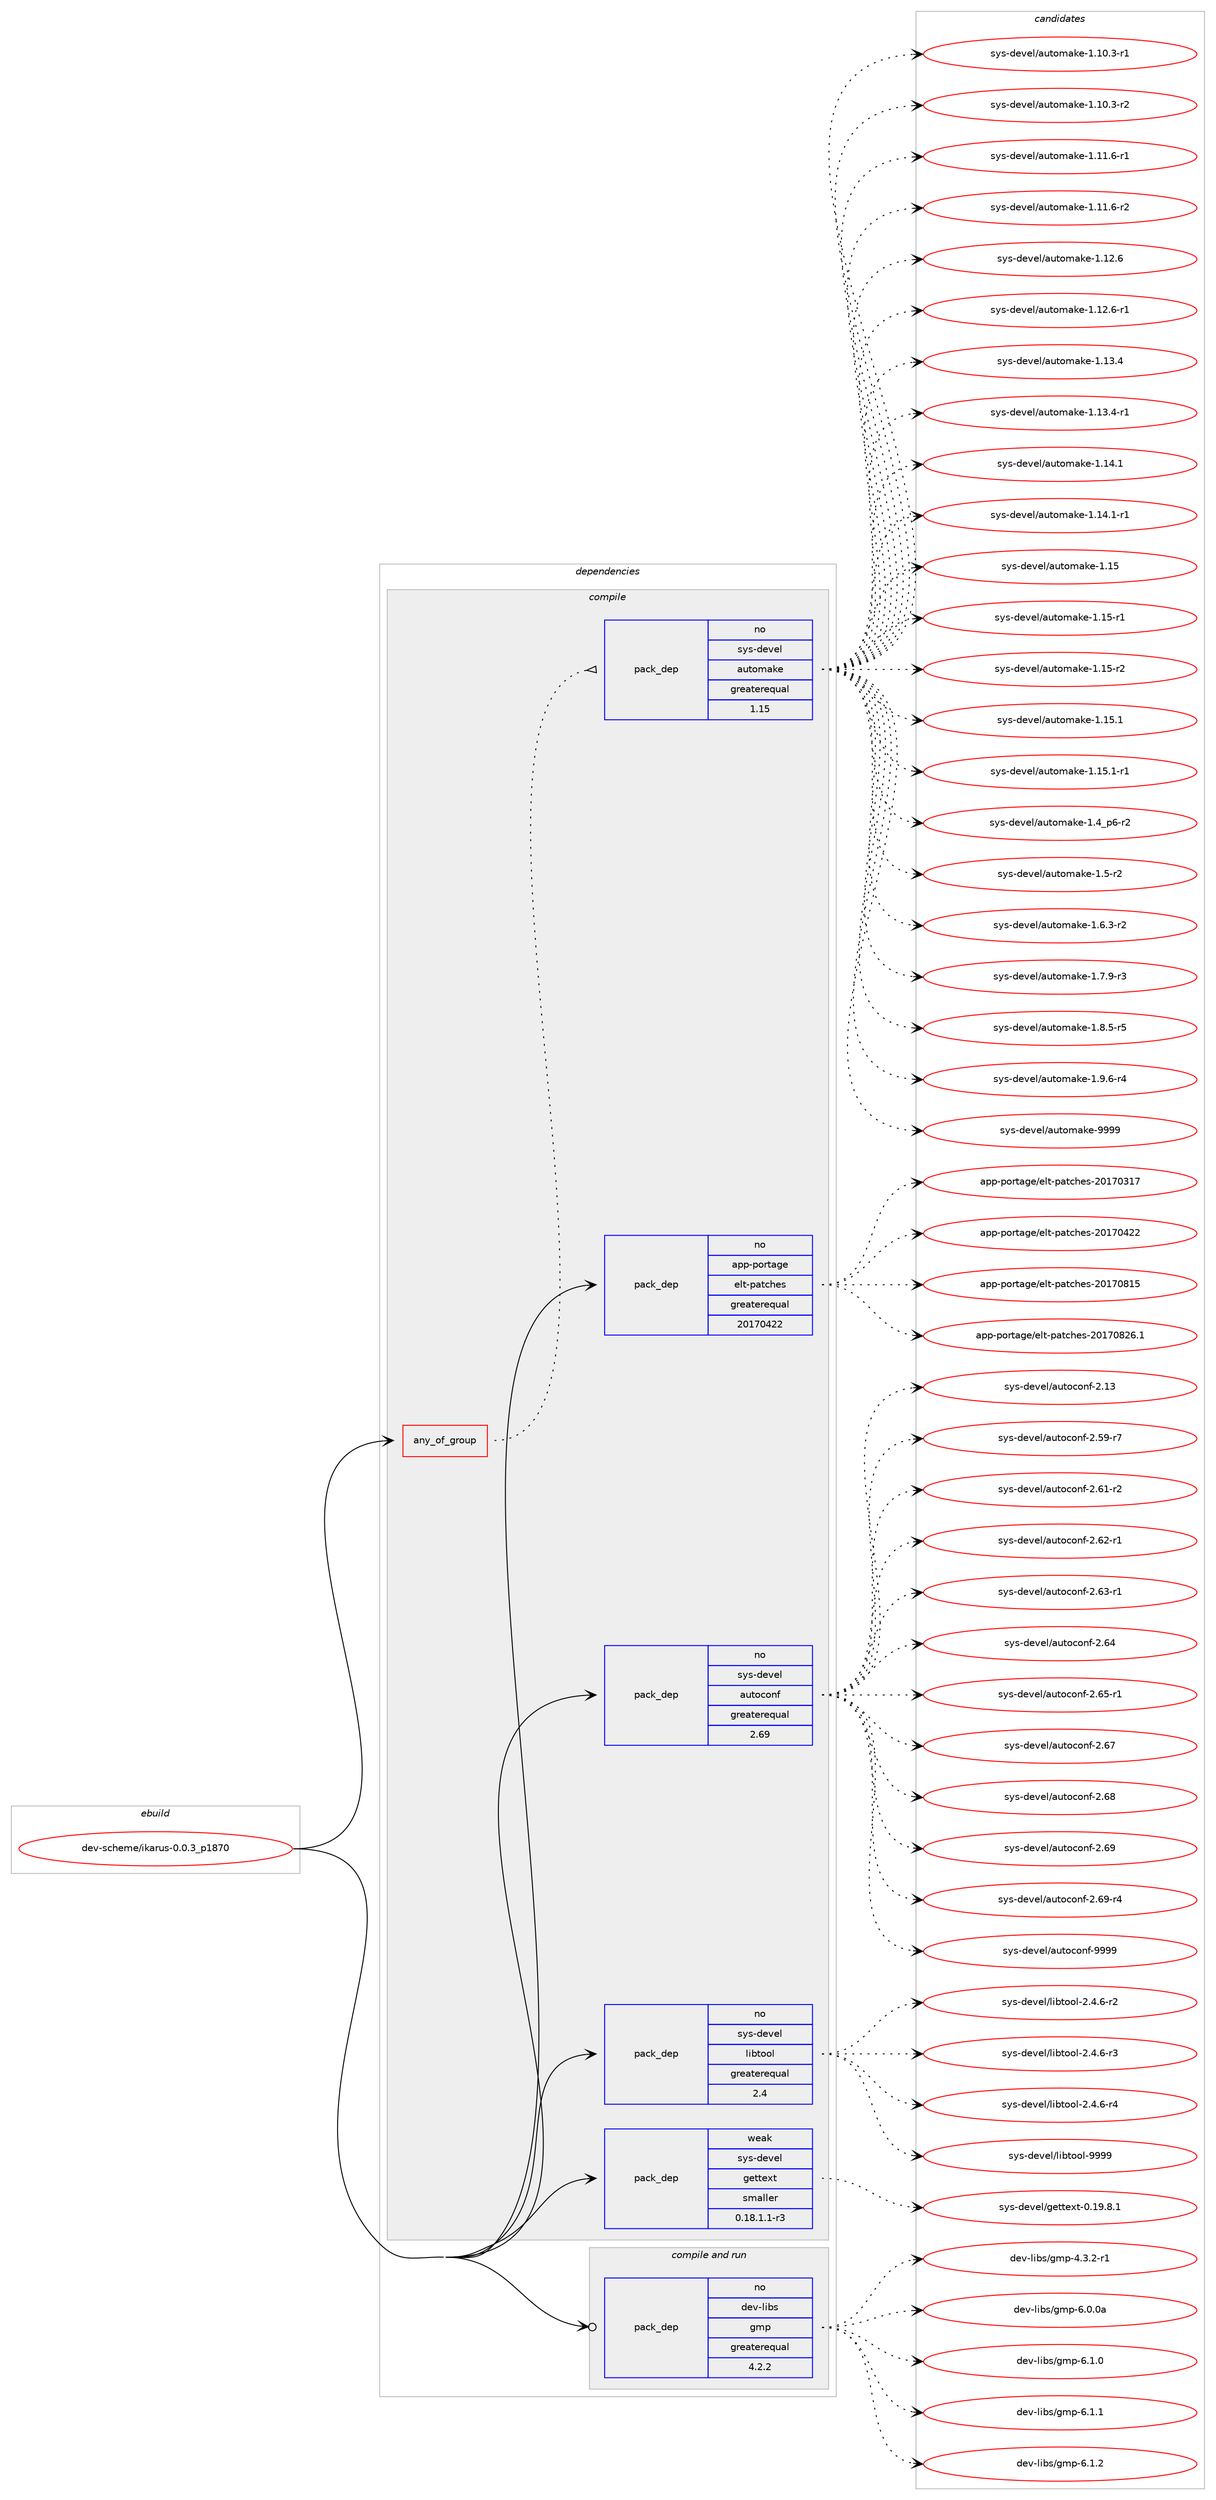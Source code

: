digraph prolog {

# *************
# Graph options
# *************

newrank=true;
concentrate=true;
compound=true;
graph [rankdir=LR,fontname=Helvetica,fontsize=10,ranksep=1.5];#, ranksep=2.5, nodesep=0.2];
edge  [arrowhead=vee];
node  [fontname=Helvetica,fontsize=10];

# **********
# The ebuild
# **********

subgraph cluster_leftcol {
color=gray;
rank=same;
label=<<i>ebuild</i>>;
id [label="dev-scheme/ikarus-0.0.3_p1870", color=red, width=4, href="../dev-scheme/ikarus-0.0.3_p1870.svg"];
}

# ****************
# The dependencies
# ****************

subgraph cluster_midcol {
color=gray;
label=<<i>dependencies</i>>;
subgraph cluster_compile {
fillcolor="#eeeeee";
style=filled;
label=<<i>compile</i>>;
subgraph any4097 {
dependency278990 [label=<<TABLE BORDER="0" CELLBORDER="1" CELLSPACING="0" CELLPADDING="4"><TR><TD CELLPADDING="10">any_of_group</TD></TR></TABLE>>, shape=none, color=red];subgraph pack197806 {
dependency278991 [label=<<TABLE BORDER="0" CELLBORDER="1" CELLSPACING="0" CELLPADDING="4" WIDTH="220"><TR><TD ROWSPAN="6" CELLPADDING="30">pack_dep</TD></TR><TR><TD WIDTH="110">no</TD></TR><TR><TD>sys-devel</TD></TR><TR><TD>automake</TD></TR><TR><TD>greaterequal</TD></TR><TR><TD>1.15</TD></TR></TABLE>>, shape=none, color=blue];
}
dependency278990:e -> dependency278991:w [weight=20,style="dotted",arrowhead="oinv"];
}
id:e -> dependency278990:w [weight=20,style="solid",arrowhead="vee"];
subgraph pack197807 {
dependency278992 [label=<<TABLE BORDER="0" CELLBORDER="1" CELLSPACING="0" CELLPADDING="4" WIDTH="220"><TR><TD ROWSPAN="6" CELLPADDING="30">pack_dep</TD></TR><TR><TD WIDTH="110">no</TD></TR><TR><TD>app-portage</TD></TR><TR><TD>elt-patches</TD></TR><TR><TD>greaterequal</TD></TR><TR><TD>20170422</TD></TR></TABLE>>, shape=none, color=blue];
}
id:e -> dependency278992:w [weight=20,style="solid",arrowhead="vee"];
subgraph pack197808 {
dependency278993 [label=<<TABLE BORDER="0" CELLBORDER="1" CELLSPACING="0" CELLPADDING="4" WIDTH="220"><TR><TD ROWSPAN="6" CELLPADDING="30">pack_dep</TD></TR><TR><TD WIDTH="110">no</TD></TR><TR><TD>sys-devel</TD></TR><TR><TD>autoconf</TD></TR><TR><TD>greaterequal</TD></TR><TR><TD>2.69</TD></TR></TABLE>>, shape=none, color=blue];
}
id:e -> dependency278993:w [weight=20,style="solid",arrowhead="vee"];
subgraph pack197809 {
dependency278994 [label=<<TABLE BORDER="0" CELLBORDER="1" CELLSPACING="0" CELLPADDING="4" WIDTH="220"><TR><TD ROWSPAN="6" CELLPADDING="30">pack_dep</TD></TR><TR><TD WIDTH="110">no</TD></TR><TR><TD>sys-devel</TD></TR><TR><TD>libtool</TD></TR><TR><TD>greaterequal</TD></TR><TR><TD>2.4</TD></TR></TABLE>>, shape=none, color=blue];
}
id:e -> dependency278994:w [weight=20,style="solid",arrowhead="vee"];
subgraph pack197810 {
dependency278995 [label=<<TABLE BORDER="0" CELLBORDER="1" CELLSPACING="0" CELLPADDING="4" WIDTH="220"><TR><TD ROWSPAN="6" CELLPADDING="30">pack_dep</TD></TR><TR><TD WIDTH="110">weak</TD></TR><TR><TD>sys-devel</TD></TR><TR><TD>gettext</TD></TR><TR><TD>smaller</TD></TR><TR><TD>0.18.1.1-r3</TD></TR></TABLE>>, shape=none, color=blue];
}
id:e -> dependency278995:w [weight=20,style="solid",arrowhead="vee"];
}
subgraph cluster_compileandrun {
fillcolor="#eeeeee";
style=filled;
label=<<i>compile and run</i>>;
subgraph pack197811 {
dependency278996 [label=<<TABLE BORDER="0" CELLBORDER="1" CELLSPACING="0" CELLPADDING="4" WIDTH="220"><TR><TD ROWSPAN="6" CELLPADDING="30">pack_dep</TD></TR><TR><TD WIDTH="110">no</TD></TR><TR><TD>dev-libs</TD></TR><TR><TD>gmp</TD></TR><TR><TD>greaterequal</TD></TR><TR><TD>4.2.2</TD></TR></TABLE>>, shape=none, color=blue];
}
id:e -> dependency278996:w [weight=20,style="solid",arrowhead="odotvee"];
}
subgraph cluster_run {
fillcolor="#eeeeee";
style=filled;
label=<<i>run</i>>;
}
}

# **************
# The candidates
# **************

subgraph cluster_choices {
rank=same;
color=gray;
label=<<i>candidates</i>>;

subgraph choice197806 {
color=black;
nodesep=1;
choice11512111545100101118101108479711711611110997107101454946494846514511449 [label="sys-devel/automake-1.10.3-r1", color=red, width=4,href="../sys-devel/automake-1.10.3-r1.svg"];
choice11512111545100101118101108479711711611110997107101454946494846514511450 [label="sys-devel/automake-1.10.3-r2", color=red, width=4,href="../sys-devel/automake-1.10.3-r2.svg"];
choice11512111545100101118101108479711711611110997107101454946494946544511449 [label="sys-devel/automake-1.11.6-r1", color=red, width=4,href="../sys-devel/automake-1.11.6-r1.svg"];
choice11512111545100101118101108479711711611110997107101454946494946544511450 [label="sys-devel/automake-1.11.6-r2", color=red, width=4,href="../sys-devel/automake-1.11.6-r2.svg"];
choice1151211154510010111810110847971171161111099710710145494649504654 [label="sys-devel/automake-1.12.6", color=red, width=4,href="../sys-devel/automake-1.12.6.svg"];
choice11512111545100101118101108479711711611110997107101454946495046544511449 [label="sys-devel/automake-1.12.6-r1", color=red, width=4,href="../sys-devel/automake-1.12.6-r1.svg"];
choice1151211154510010111810110847971171161111099710710145494649514652 [label="sys-devel/automake-1.13.4", color=red, width=4,href="../sys-devel/automake-1.13.4.svg"];
choice11512111545100101118101108479711711611110997107101454946495146524511449 [label="sys-devel/automake-1.13.4-r1", color=red, width=4,href="../sys-devel/automake-1.13.4-r1.svg"];
choice1151211154510010111810110847971171161111099710710145494649524649 [label="sys-devel/automake-1.14.1", color=red, width=4,href="../sys-devel/automake-1.14.1.svg"];
choice11512111545100101118101108479711711611110997107101454946495246494511449 [label="sys-devel/automake-1.14.1-r1", color=red, width=4,href="../sys-devel/automake-1.14.1-r1.svg"];
choice115121115451001011181011084797117116111109971071014549464953 [label="sys-devel/automake-1.15", color=red, width=4,href="../sys-devel/automake-1.15.svg"];
choice1151211154510010111810110847971171161111099710710145494649534511449 [label="sys-devel/automake-1.15-r1", color=red, width=4,href="../sys-devel/automake-1.15-r1.svg"];
choice1151211154510010111810110847971171161111099710710145494649534511450 [label="sys-devel/automake-1.15-r2", color=red, width=4,href="../sys-devel/automake-1.15-r2.svg"];
choice1151211154510010111810110847971171161111099710710145494649534649 [label="sys-devel/automake-1.15.1", color=red, width=4,href="../sys-devel/automake-1.15.1.svg"];
choice11512111545100101118101108479711711611110997107101454946495346494511449 [label="sys-devel/automake-1.15.1-r1", color=red, width=4,href="../sys-devel/automake-1.15.1-r1.svg"];
choice115121115451001011181011084797117116111109971071014549465295112544511450 [label="sys-devel/automake-1.4_p6-r2", color=red, width=4,href="../sys-devel/automake-1.4_p6-r2.svg"];
choice11512111545100101118101108479711711611110997107101454946534511450 [label="sys-devel/automake-1.5-r2", color=red, width=4,href="../sys-devel/automake-1.5-r2.svg"];
choice115121115451001011181011084797117116111109971071014549465446514511450 [label="sys-devel/automake-1.6.3-r2", color=red, width=4,href="../sys-devel/automake-1.6.3-r2.svg"];
choice115121115451001011181011084797117116111109971071014549465546574511451 [label="sys-devel/automake-1.7.9-r3", color=red, width=4,href="../sys-devel/automake-1.7.9-r3.svg"];
choice115121115451001011181011084797117116111109971071014549465646534511453 [label="sys-devel/automake-1.8.5-r5", color=red, width=4,href="../sys-devel/automake-1.8.5-r5.svg"];
choice115121115451001011181011084797117116111109971071014549465746544511452 [label="sys-devel/automake-1.9.6-r4", color=red, width=4,href="../sys-devel/automake-1.9.6-r4.svg"];
choice115121115451001011181011084797117116111109971071014557575757 [label="sys-devel/automake-9999", color=red, width=4,href="../sys-devel/automake-9999.svg"];
dependency278991:e -> choice11512111545100101118101108479711711611110997107101454946494846514511449:w [style=dotted,weight="100"];
dependency278991:e -> choice11512111545100101118101108479711711611110997107101454946494846514511450:w [style=dotted,weight="100"];
dependency278991:e -> choice11512111545100101118101108479711711611110997107101454946494946544511449:w [style=dotted,weight="100"];
dependency278991:e -> choice11512111545100101118101108479711711611110997107101454946494946544511450:w [style=dotted,weight="100"];
dependency278991:e -> choice1151211154510010111810110847971171161111099710710145494649504654:w [style=dotted,weight="100"];
dependency278991:e -> choice11512111545100101118101108479711711611110997107101454946495046544511449:w [style=dotted,weight="100"];
dependency278991:e -> choice1151211154510010111810110847971171161111099710710145494649514652:w [style=dotted,weight="100"];
dependency278991:e -> choice11512111545100101118101108479711711611110997107101454946495146524511449:w [style=dotted,weight="100"];
dependency278991:e -> choice1151211154510010111810110847971171161111099710710145494649524649:w [style=dotted,weight="100"];
dependency278991:e -> choice11512111545100101118101108479711711611110997107101454946495246494511449:w [style=dotted,weight="100"];
dependency278991:e -> choice115121115451001011181011084797117116111109971071014549464953:w [style=dotted,weight="100"];
dependency278991:e -> choice1151211154510010111810110847971171161111099710710145494649534511449:w [style=dotted,weight="100"];
dependency278991:e -> choice1151211154510010111810110847971171161111099710710145494649534511450:w [style=dotted,weight="100"];
dependency278991:e -> choice1151211154510010111810110847971171161111099710710145494649534649:w [style=dotted,weight="100"];
dependency278991:e -> choice11512111545100101118101108479711711611110997107101454946495346494511449:w [style=dotted,weight="100"];
dependency278991:e -> choice115121115451001011181011084797117116111109971071014549465295112544511450:w [style=dotted,weight="100"];
dependency278991:e -> choice11512111545100101118101108479711711611110997107101454946534511450:w [style=dotted,weight="100"];
dependency278991:e -> choice115121115451001011181011084797117116111109971071014549465446514511450:w [style=dotted,weight="100"];
dependency278991:e -> choice115121115451001011181011084797117116111109971071014549465546574511451:w [style=dotted,weight="100"];
dependency278991:e -> choice115121115451001011181011084797117116111109971071014549465646534511453:w [style=dotted,weight="100"];
dependency278991:e -> choice115121115451001011181011084797117116111109971071014549465746544511452:w [style=dotted,weight="100"];
dependency278991:e -> choice115121115451001011181011084797117116111109971071014557575757:w [style=dotted,weight="100"];
}
subgraph choice197807 {
color=black;
nodesep=1;
choice97112112451121111141169710310147101108116451129711699104101115455048495548514955 [label="app-portage/elt-patches-20170317", color=red, width=4,href="../app-portage/elt-patches-20170317.svg"];
choice97112112451121111141169710310147101108116451129711699104101115455048495548525050 [label="app-portage/elt-patches-20170422", color=red, width=4,href="../app-portage/elt-patches-20170422.svg"];
choice97112112451121111141169710310147101108116451129711699104101115455048495548564953 [label="app-portage/elt-patches-20170815", color=red, width=4,href="../app-portage/elt-patches-20170815.svg"];
choice971121124511211111411697103101471011081164511297116991041011154550484955485650544649 [label="app-portage/elt-patches-20170826.1", color=red, width=4,href="../app-portage/elt-patches-20170826.1.svg"];
dependency278992:e -> choice97112112451121111141169710310147101108116451129711699104101115455048495548514955:w [style=dotted,weight="100"];
dependency278992:e -> choice97112112451121111141169710310147101108116451129711699104101115455048495548525050:w [style=dotted,weight="100"];
dependency278992:e -> choice97112112451121111141169710310147101108116451129711699104101115455048495548564953:w [style=dotted,weight="100"];
dependency278992:e -> choice971121124511211111411697103101471011081164511297116991041011154550484955485650544649:w [style=dotted,weight="100"];
}
subgraph choice197808 {
color=black;
nodesep=1;
choice115121115451001011181011084797117116111991111101024550464951 [label="sys-devel/autoconf-2.13", color=red, width=4,href="../sys-devel/autoconf-2.13.svg"];
choice1151211154510010111810110847971171161119911111010245504653574511455 [label="sys-devel/autoconf-2.59-r7", color=red, width=4,href="../sys-devel/autoconf-2.59-r7.svg"];
choice1151211154510010111810110847971171161119911111010245504654494511450 [label="sys-devel/autoconf-2.61-r2", color=red, width=4,href="../sys-devel/autoconf-2.61-r2.svg"];
choice1151211154510010111810110847971171161119911111010245504654504511449 [label="sys-devel/autoconf-2.62-r1", color=red, width=4,href="../sys-devel/autoconf-2.62-r1.svg"];
choice1151211154510010111810110847971171161119911111010245504654514511449 [label="sys-devel/autoconf-2.63-r1", color=red, width=4,href="../sys-devel/autoconf-2.63-r1.svg"];
choice115121115451001011181011084797117116111991111101024550465452 [label="sys-devel/autoconf-2.64", color=red, width=4,href="../sys-devel/autoconf-2.64.svg"];
choice1151211154510010111810110847971171161119911111010245504654534511449 [label="sys-devel/autoconf-2.65-r1", color=red, width=4,href="../sys-devel/autoconf-2.65-r1.svg"];
choice115121115451001011181011084797117116111991111101024550465455 [label="sys-devel/autoconf-2.67", color=red, width=4,href="../sys-devel/autoconf-2.67.svg"];
choice115121115451001011181011084797117116111991111101024550465456 [label="sys-devel/autoconf-2.68", color=red, width=4,href="../sys-devel/autoconf-2.68.svg"];
choice115121115451001011181011084797117116111991111101024550465457 [label="sys-devel/autoconf-2.69", color=red, width=4,href="../sys-devel/autoconf-2.69.svg"];
choice1151211154510010111810110847971171161119911111010245504654574511452 [label="sys-devel/autoconf-2.69-r4", color=red, width=4,href="../sys-devel/autoconf-2.69-r4.svg"];
choice115121115451001011181011084797117116111991111101024557575757 [label="sys-devel/autoconf-9999", color=red, width=4,href="../sys-devel/autoconf-9999.svg"];
dependency278993:e -> choice115121115451001011181011084797117116111991111101024550464951:w [style=dotted,weight="100"];
dependency278993:e -> choice1151211154510010111810110847971171161119911111010245504653574511455:w [style=dotted,weight="100"];
dependency278993:e -> choice1151211154510010111810110847971171161119911111010245504654494511450:w [style=dotted,weight="100"];
dependency278993:e -> choice1151211154510010111810110847971171161119911111010245504654504511449:w [style=dotted,weight="100"];
dependency278993:e -> choice1151211154510010111810110847971171161119911111010245504654514511449:w [style=dotted,weight="100"];
dependency278993:e -> choice115121115451001011181011084797117116111991111101024550465452:w [style=dotted,weight="100"];
dependency278993:e -> choice1151211154510010111810110847971171161119911111010245504654534511449:w [style=dotted,weight="100"];
dependency278993:e -> choice115121115451001011181011084797117116111991111101024550465455:w [style=dotted,weight="100"];
dependency278993:e -> choice115121115451001011181011084797117116111991111101024550465456:w [style=dotted,weight="100"];
dependency278993:e -> choice115121115451001011181011084797117116111991111101024550465457:w [style=dotted,weight="100"];
dependency278993:e -> choice1151211154510010111810110847971171161119911111010245504654574511452:w [style=dotted,weight="100"];
dependency278993:e -> choice115121115451001011181011084797117116111991111101024557575757:w [style=dotted,weight="100"];
}
subgraph choice197809 {
color=black;
nodesep=1;
choice1151211154510010111810110847108105981161111111084550465246544511450 [label="sys-devel/libtool-2.4.6-r2", color=red, width=4,href="../sys-devel/libtool-2.4.6-r2.svg"];
choice1151211154510010111810110847108105981161111111084550465246544511451 [label="sys-devel/libtool-2.4.6-r3", color=red, width=4,href="../sys-devel/libtool-2.4.6-r3.svg"];
choice1151211154510010111810110847108105981161111111084550465246544511452 [label="sys-devel/libtool-2.4.6-r4", color=red, width=4,href="../sys-devel/libtool-2.4.6-r4.svg"];
choice1151211154510010111810110847108105981161111111084557575757 [label="sys-devel/libtool-9999", color=red, width=4,href="../sys-devel/libtool-9999.svg"];
dependency278994:e -> choice1151211154510010111810110847108105981161111111084550465246544511450:w [style=dotted,weight="100"];
dependency278994:e -> choice1151211154510010111810110847108105981161111111084550465246544511451:w [style=dotted,weight="100"];
dependency278994:e -> choice1151211154510010111810110847108105981161111111084550465246544511452:w [style=dotted,weight="100"];
dependency278994:e -> choice1151211154510010111810110847108105981161111111084557575757:w [style=dotted,weight="100"];
}
subgraph choice197810 {
color=black;
nodesep=1;
choice1151211154510010111810110847103101116116101120116454846495746564649 [label="sys-devel/gettext-0.19.8.1", color=red, width=4,href="../sys-devel/gettext-0.19.8.1.svg"];
dependency278995:e -> choice1151211154510010111810110847103101116116101120116454846495746564649:w [style=dotted,weight="100"];
}
subgraph choice197811 {
color=black;
nodesep=1;
choice1001011184510810598115471031091124552465146504511449 [label="dev-libs/gmp-4.3.2-r1", color=red, width=4,href="../dev-libs/gmp-4.3.2-r1.svg"];
choice10010111845108105981154710310911245544648464897 [label="dev-libs/gmp-6.0.0a", color=red, width=4,href="../dev-libs/gmp-6.0.0a.svg"];
choice100101118451081059811547103109112455446494648 [label="dev-libs/gmp-6.1.0", color=red, width=4,href="../dev-libs/gmp-6.1.0.svg"];
choice100101118451081059811547103109112455446494649 [label="dev-libs/gmp-6.1.1", color=red, width=4,href="../dev-libs/gmp-6.1.1.svg"];
choice100101118451081059811547103109112455446494650 [label="dev-libs/gmp-6.1.2", color=red, width=4,href="../dev-libs/gmp-6.1.2.svg"];
dependency278996:e -> choice1001011184510810598115471031091124552465146504511449:w [style=dotted,weight="100"];
dependency278996:e -> choice10010111845108105981154710310911245544648464897:w [style=dotted,weight="100"];
dependency278996:e -> choice100101118451081059811547103109112455446494648:w [style=dotted,weight="100"];
dependency278996:e -> choice100101118451081059811547103109112455446494649:w [style=dotted,weight="100"];
dependency278996:e -> choice100101118451081059811547103109112455446494650:w [style=dotted,weight="100"];
}
}

}

